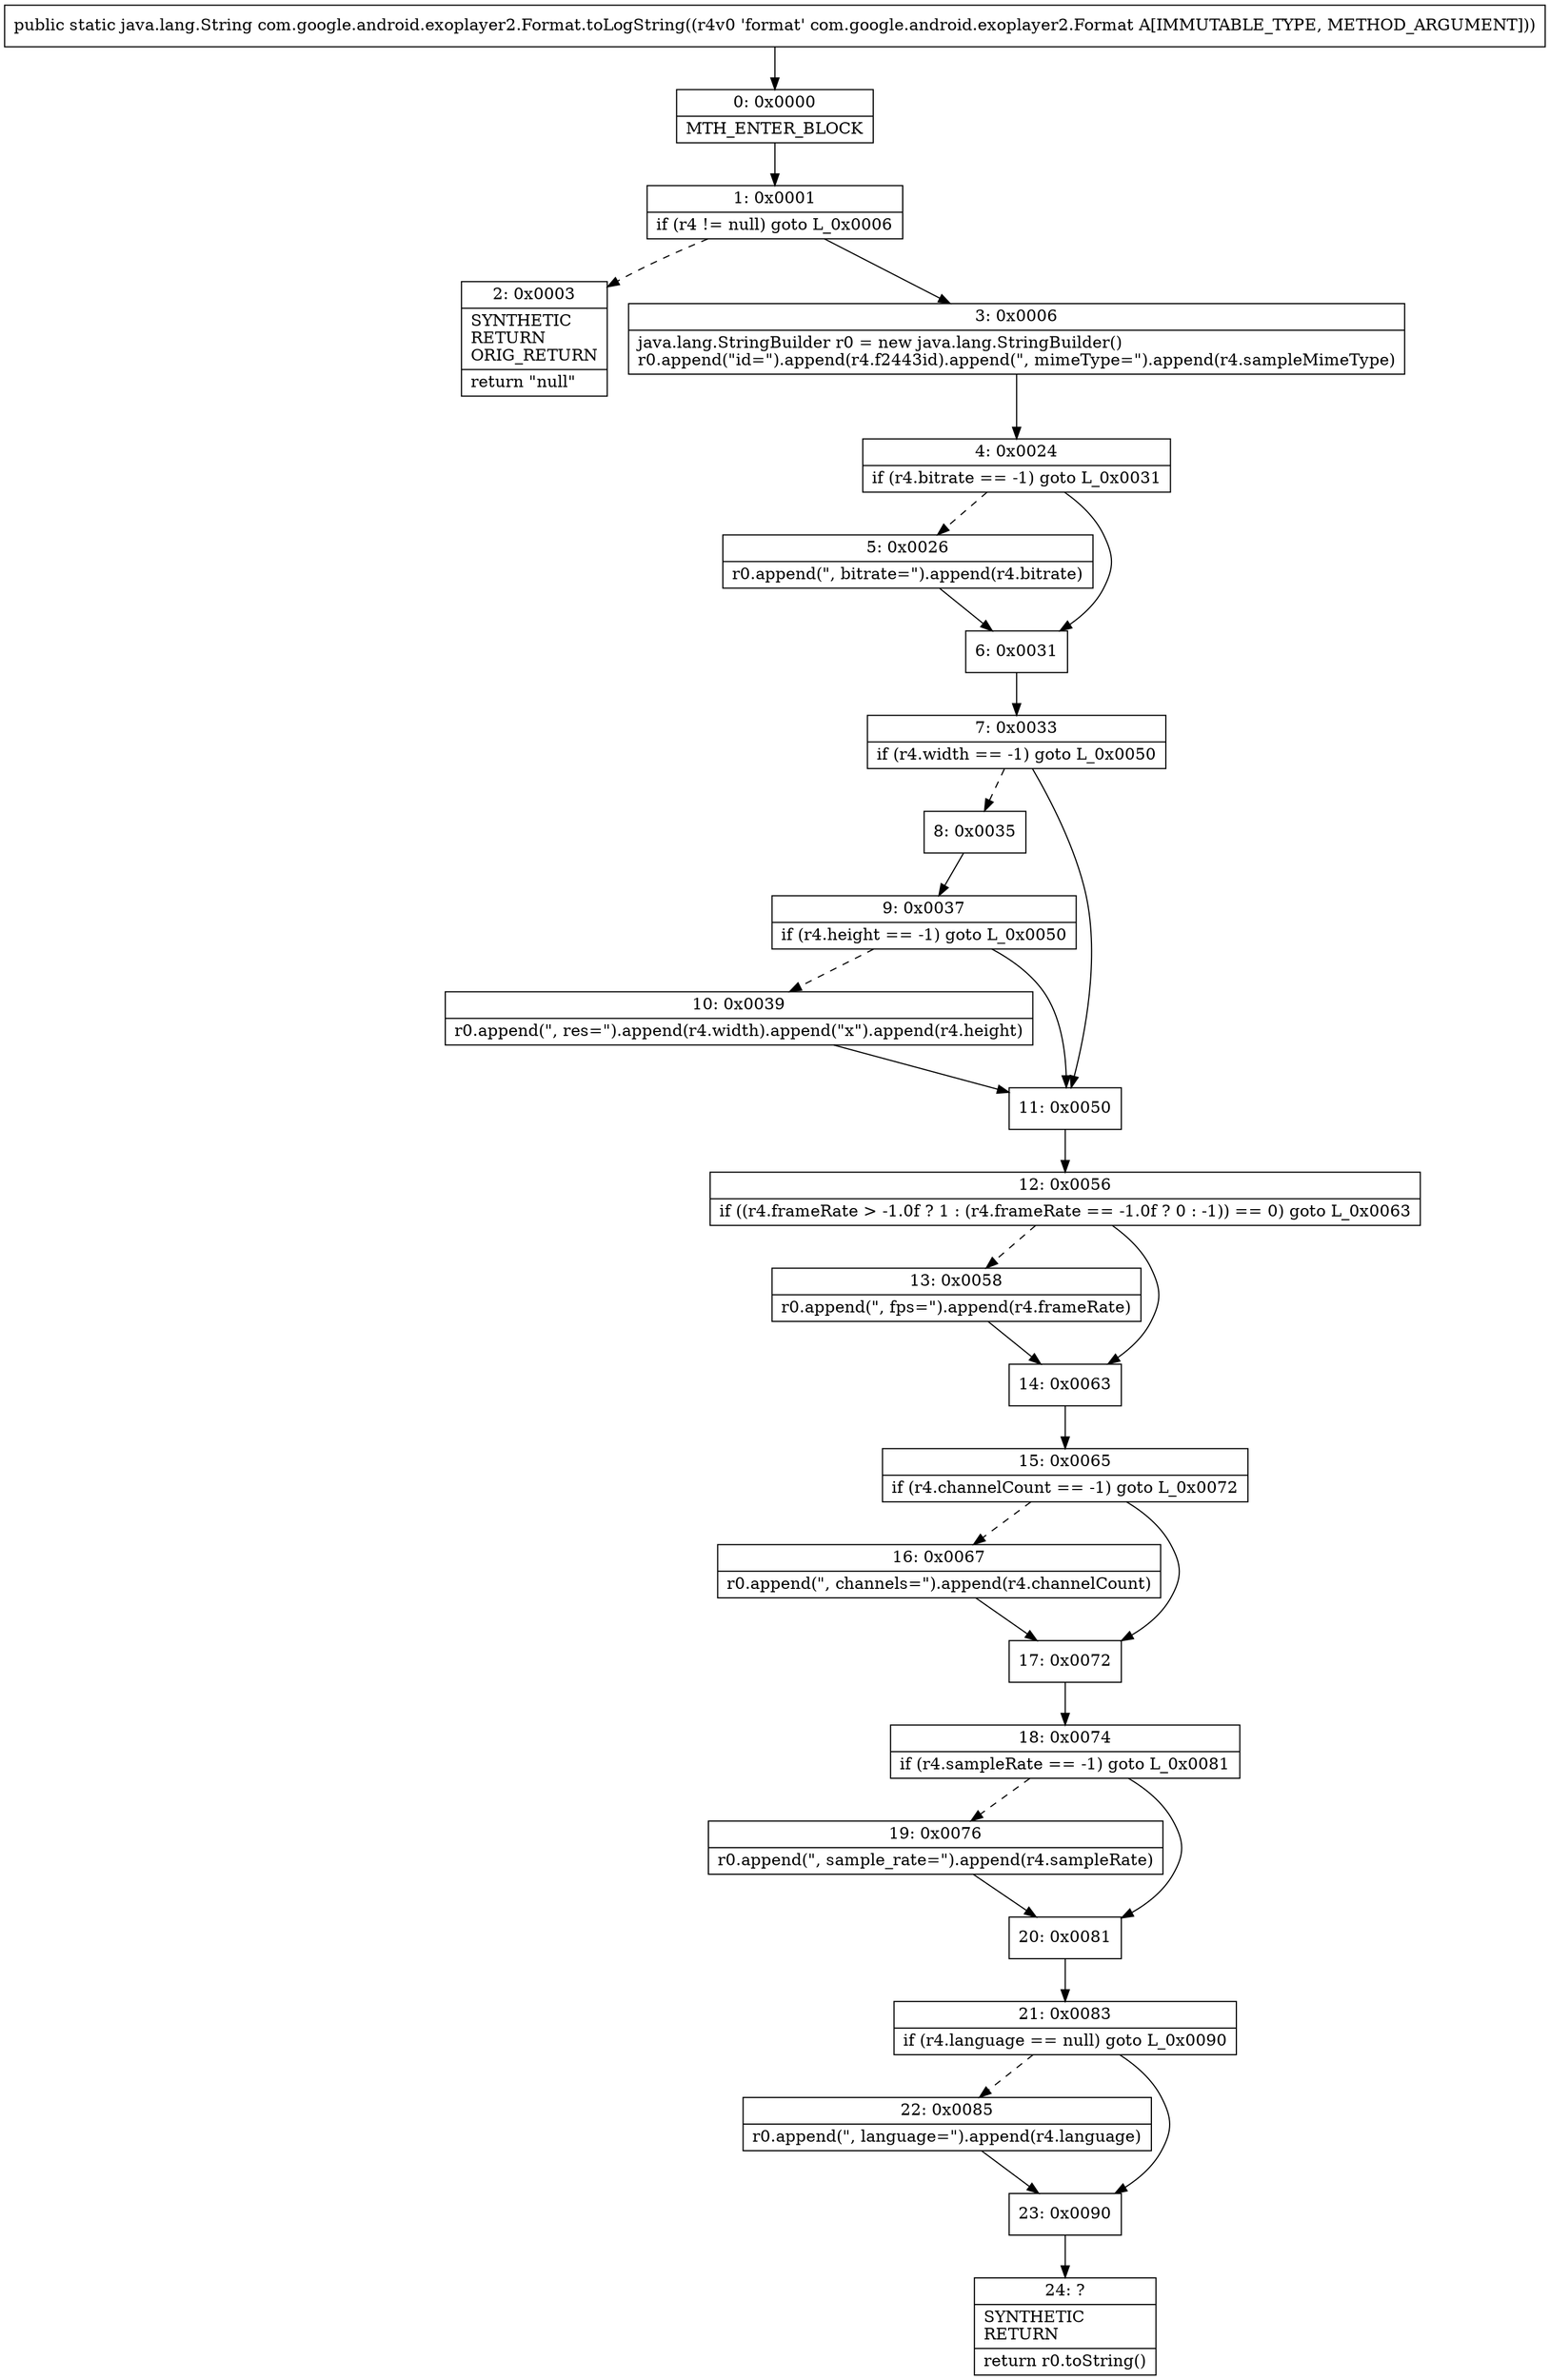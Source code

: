 digraph "CFG forcom.google.android.exoplayer2.Format.toLogString(Lcom\/google\/android\/exoplayer2\/Format;)Ljava\/lang\/String;" {
Node_0 [shape=record,label="{0\:\ 0x0000|MTH_ENTER_BLOCK\l}"];
Node_1 [shape=record,label="{1\:\ 0x0001|if (r4 != null) goto L_0x0006\l}"];
Node_2 [shape=record,label="{2\:\ 0x0003|SYNTHETIC\lRETURN\lORIG_RETURN\l|return \"null\"\l}"];
Node_3 [shape=record,label="{3\:\ 0x0006|java.lang.StringBuilder r0 = new java.lang.StringBuilder()\lr0.append(\"id=\").append(r4.f2443id).append(\", mimeType=\").append(r4.sampleMimeType)\l}"];
Node_4 [shape=record,label="{4\:\ 0x0024|if (r4.bitrate == \-1) goto L_0x0031\l}"];
Node_5 [shape=record,label="{5\:\ 0x0026|r0.append(\", bitrate=\").append(r4.bitrate)\l}"];
Node_6 [shape=record,label="{6\:\ 0x0031}"];
Node_7 [shape=record,label="{7\:\ 0x0033|if (r4.width == \-1) goto L_0x0050\l}"];
Node_8 [shape=record,label="{8\:\ 0x0035}"];
Node_9 [shape=record,label="{9\:\ 0x0037|if (r4.height == \-1) goto L_0x0050\l}"];
Node_10 [shape=record,label="{10\:\ 0x0039|r0.append(\", res=\").append(r4.width).append(\"x\").append(r4.height)\l}"];
Node_11 [shape=record,label="{11\:\ 0x0050}"];
Node_12 [shape=record,label="{12\:\ 0x0056|if ((r4.frameRate \> \-1.0f ? 1 : (r4.frameRate == \-1.0f ? 0 : \-1)) == 0) goto L_0x0063\l}"];
Node_13 [shape=record,label="{13\:\ 0x0058|r0.append(\", fps=\").append(r4.frameRate)\l}"];
Node_14 [shape=record,label="{14\:\ 0x0063}"];
Node_15 [shape=record,label="{15\:\ 0x0065|if (r4.channelCount == \-1) goto L_0x0072\l}"];
Node_16 [shape=record,label="{16\:\ 0x0067|r0.append(\", channels=\").append(r4.channelCount)\l}"];
Node_17 [shape=record,label="{17\:\ 0x0072}"];
Node_18 [shape=record,label="{18\:\ 0x0074|if (r4.sampleRate == \-1) goto L_0x0081\l}"];
Node_19 [shape=record,label="{19\:\ 0x0076|r0.append(\", sample_rate=\").append(r4.sampleRate)\l}"];
Node_20 [shape=record,label="{20\:\ 0x0081}"];
Node_21 [shape=record,label="{21\:\ 0x0083|if (r4.language == null) goto L_0x0090\l}"];
Node_22 [shape=record,label="{22\:\ 0x0085|r0.append(\", language=\").append(r4.language)\l}"];
Node_23 [shape=record,label="{23\:\ 0x0090}"];
Node_24 [shape=record,label="{24\:\ ?|SYNTHETIC\lRETURN\l|return r0.toString()\l}"];
MethodNode[shape=record,label="{public static java.lang.String com.google.android.exoplayer2.Format.toLogString((r4v0 'format' com.google.android.exoplayer2.Format A[IMMUTABLE_TYPE, METHOD_ARGUMENT])) }"];
MethodNode -> Node_0;
Node_0 -> Node_1;
Node_1 -> Node_2[style=dashed];
Node_1 -> Node_3;
Node_3 -> Node_4;
Node_4 -> Node_5[style=dashed];
Node_4 -> Node_6;
Node_5 -> Node_6;
Node_6 -> Node_7;
Node_7 -> Node_8[style=dashed];
Node_7 -> Node_11;
Node_8 -> Node_9;
Node_9 -> Node_10[style=dashed];
Node_9 -> Node_11;
Node_10 -> Node_11;
Node_11 -> Node_12;
Node_12 -> Node_13[style=dashed];
Node_12 -> Node_14;
Node_13 -> Node_14;
Node_14 -> Node_15;
Node_15 -> Node_16[style=dashed];
Node_15 -> Node_17;
Node_16 -> Node_17;
Node_17 -> Node_18;
Node_18 -> Node_19[style=dashed];
Node_18 -> Node_20;
Node_19 -> Node_20;
Node_20 -> Node_21;
Node_21 -> Node_22[style=dashed];
Node_21 -> Node_23;
Node_22 -> Node_23;
Node_23 -> Node_24;
}

